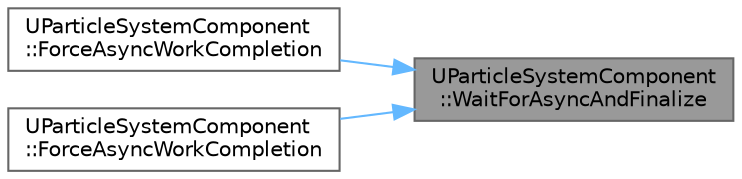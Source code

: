 digraph "UParticleSystemComponent::WaitForAsyncAndFinalize"
{
 // INTERACTIVE_SVG=YES
 // LATEX_PDF_SIZE
  bgcolor="transparent";
  edge [fontname=Helvetica,fontsize=10,labelfontname=Helvetica,labelfontsize=10];
  node [fontname=Helvetica,fontsize=10,shape=box,height=0.2,width=0.4];
  rankdir="RL";
  Node1 [id="Node000001",label="UParticleSystemComponent\l::WaitForAsyncAndFinalize",height=0.2,width=0.4,color="gray40", fillcolor="grey60", style="filled", fontcolor="black",tooltip="Wait on the async task and call finalize on the tick."];
  Node1 -> Node2 [id="edge1_Node000001_Node000002",dir="back",color="steelblue1",style="solid",tooltip=" "];
  Node2 [id="Node000002",label="UParticleSystemComponent\l::ForceAsyncWorkCompletion",height=0.2,width=0.4,color="grey40", fillcolor="white", style="filled",URL="$d9/d3e/classUParticleSystemComponent.html#afee9c05aeaf01208ea6c25ba4001d2c2",tooltip="If there is async work outstanding, force it to be completed now."];
  Node1 -> Node3 [id="edge2_Node000001_Node000003",dir="back",color="steelblue1",style="solid",tooltip=" "];
  Node3 [id="Node000003",label="UParticleSystemComponent\l::ForceAsyncWorkCompletion",height=0.2,width=0.4,color="grey40", fillcolor="white", style="filled",URL="$d9/d3e/classUParticleSystemComponent.html#ad2925b79e7e49f142f53f44d4b09a865",tooltip="If there is async work outstanding, force it to be completed now."];
}
